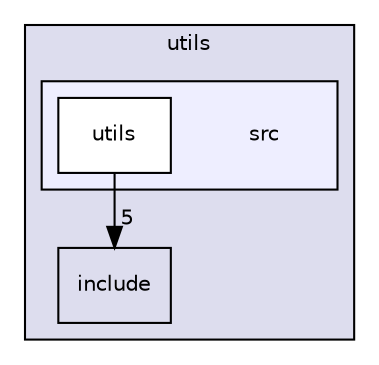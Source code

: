 digraph "utils/src" {
  compound=true
  node [ fontsize="10", fontname="Helvetica"];
  edge [ labelfontsize="10", labelfontname="Helvetica"];
  subgraph clusterdir_cbdb8362360e11eafe2fa3bc74cf0ffd {
    graph [ bgcolor="#ddddee", pencolor="black", label="utils" fontname="Helvetica", fontsize="10", URL="dir_cbdb8362360e11eafe2fa3bc74cf0ffd.html"]
  dir_b4cad7074c2c537630e3aa48c3ef8dec [shape=box label="include" URL="dir_b4cad7074c2c537630e3aa48c3ef8dec.html"];
  subgraph clusterdir_3067f7d8f9aa80e9f740e3277c5af1f3 {
    graph [ bgcolor="#eeeeff", pencolor="black", label="" URL="dir_3067f7d8f9aa80e9f740e3277c5af1f3.html"];
    dir_3067f7d8f9aa80e9f740e3277c5af1f3 [shape=plaintext label="src"];
  dir_0b048ee32c02d1c34f9ef5d8f443b604 [shape=box label="utils" fillcolor="white" style="filled" URL="dir_0b048ee32c02d1c34f9ef5d8f443b604.html"];
  }
  }
  dir_0b048ee32c02d1c34f9ef5d8f443b604->dir_b4cad7074c2c537630e3aa48c3ef8dec [headlabel="5", labeldistance=1.5 headhref="dir_000012_000010.html"];
}
